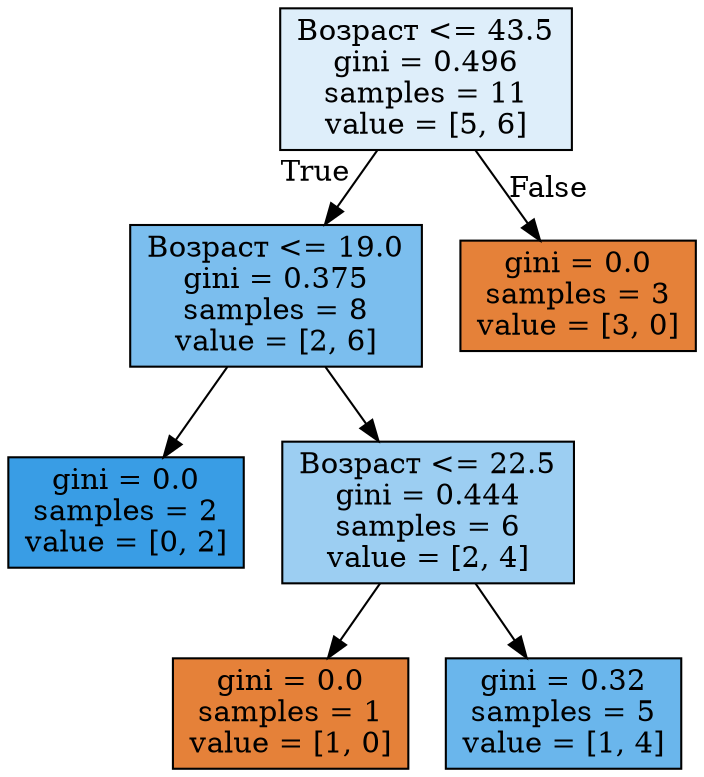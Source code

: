 digraph Tree {
node [shape=box, style="filled", color="black"] ;
0 [label="Возраст <= 43.5\ngini = 0.496\nsamples = 11\nvalue = [5, 6]", fillcolor="#399de52a"] ;
1 [label="Возраст <= 19.0\ngini = 0.375\nsamples = 8\nvalue = [2, 6]", fillcolor="#399de5aa"] ;
0 -> 1 [labeldistance=2.5, labelangle=45, headlabel="True"] ;
2 [label="gini = 0.0\nsamples = 2\nvalue = [0, 2]", fillcolor="#399de5ff"] ;
1 -> 2 ;
3 [label="Возраст <= 22.5\ngini = 0.444\nsamples = 6\nvalue = [2, 4]", fillcolor="#399de57f"] ;
1 -> 3 ;
4 [label="gini = 0.0\nsamples = 1\nvalue = [1, 0]", fillcolor="#e58139ff"] ;
3 -> 4 ;
5 [label="gini = 0.32\nsamples = 5\nvalue = [1, 4]", fillcolor="#399de5bf"] ;
3 -> 5 ;
6 [label="gini = 0.0\nsamples = 3\nvalue = [3, 0]", fillcolor="#e58139ff"] ;
0 -> 6 [labeldistance=2.5, labelangle=-45, headlabel="False"] ;
}